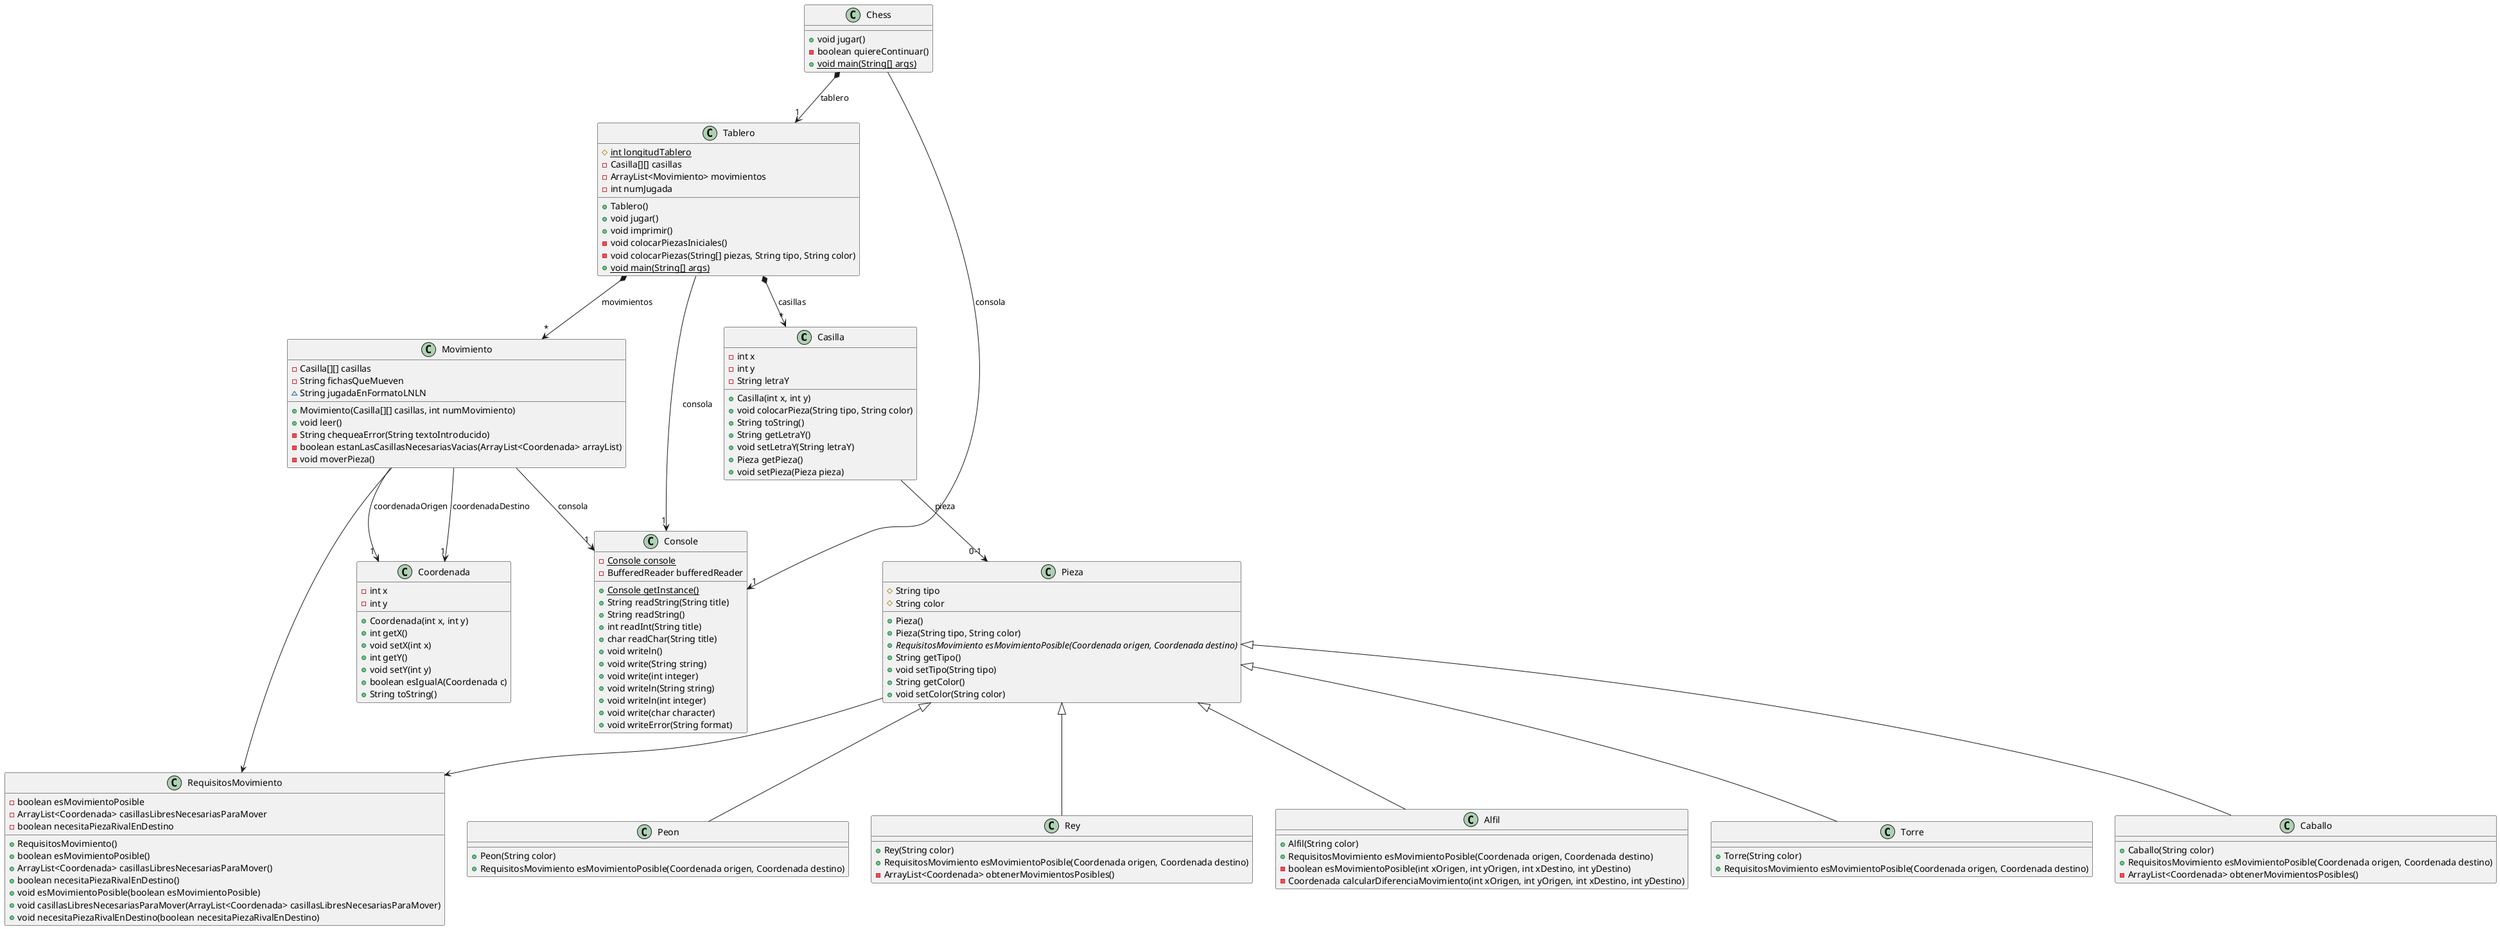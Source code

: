 @startuml
class Casilla [[java:chess.Casilla]] {
	-int x
	-int y
	-String letraY
	+Casilla(int x, int y)
	+void colocarPieza(String tipo, String color)
	+String toString()
	+String getLetraY()
	+void setLetraY(String letraY)
	+Pieza getPieza()
	+void setPieza(Pieza pieza)
}
class Pieza [[java:chess.Pieza]] {
}
Casilla --> "0-1" Pieza : pieza
class Chess [[java:chess.Chess]] {
	+void jugar()
	-boolean quiereContinuar()
	+{static}void main(String[] args)
}
class Tablero [[java:programaOrientadoObjetos.Tablero]] {
}
Chess *--> "1" Tablero : tablero
class Console [[java:mastermind.Console]] {
}
Chess --> "1" Console : consola
class Console [[java:chess.Console]] {
	-{static}Console console
	-BufferedReader bufferedReader
	+{static}Console getInstance()
	+String readString(String title)
	+String readString()
	+int readInt(String title)
	+char readChar(String title)
	+void writeln()
	+void write(String string)
	+void write(int integer)
	+void writeln(String string)
	+void writeln(int integer)
	+void write(char character)
	+void writeError(String format)
}
class Coordenada [[java:chess.Coordenada]] {
	-int x
	-int y
	+Coordenada(int x, int y)
	+int getX()
	+void setX(int x)
	+int getY()
	+void setY(int y)
	+boolean esIgualA(Coordenada c)
	+String toString()
}
class Torre [[java:chess.Torre]] {
	+Torre(String color)
	+RequisitosMovimiento esMovimientoPosible(Coordenada origen, Coordenada destino)
}
class Pieza [[java:chess.Pieza]] {
}
Pieza <|-- Torre
class Caballo [[java:chess.Caballo]] {
	+Caballo(String color)
	+RequisitosMovimiento esMovimientoPosible(Coordenada origen, Coordenada destino)
	-ArrayList<Coordenada> obtenerMovimientosPosibles()
}
class Pieza [[java:chess.Pieza]] {
}
Pieza <|-- Caballo

abstract class Pieza [[java:chess.Pieza]] {
	#String tipo
	#String color
	+Pieza()
	+Pieza(String tipo, String color)
	+{abstract}RequisitosMovimiento esMovimientoPosible(Coordenada origen, Coordenada destino)
	+String getTipo()
	+void setTipo(String tipo)
	+String getColor()
	+void setColor(String color)
}
class Peon [[java:chess.Peon]] {
	+Peon(String color)
	+RequisitosMovimiento esMovimientoPosible(Coordenada origen, Coordenada destino)
}
class Pieza [[java:chess.Pieza]] {
}
Pieza <|-- Peon
class Movimiento [[java:chess.Movimiento]] {
	-Casilla[][] casillas
	-String fichasQueMueven
	~String jugadaEnFormatoLNLN
	+Movimiento(Casilla[][] casillas, int numMovimiento)
	+void leer()
	-String chequeaError(String textoIntroducido)
	-boolean estanLasCasillasNecesariasVacias(ArrayList<Coordenada> arrayList)
	-void moverPieza()
}
class Coordenada [[java:programaOrientadoObjetos.Coordenada]] {
}
Movimiento --> "1" Coordenada : coordenadaOrigen
class Coordenada [[java:programaOrientadoObjetos.Coordenada]] {
}
Movimiento --> "1" Coordenada : coordenadaDestino
class Console [[java:mastermind.Console]] {
}
Movimiento --> "1" Console : consola
class Tablero [[java:chess.Tablero]] {
	#{static}int longitudTablero
	-Casilla[][] casillas
	-ArrayList<Movimiento> movimientos
	-int numJugada
	+Tablero()
	+void jugar()
	+void imprimir()
	-void colocarPiezasIniciales()
	-void colocarPiezas(String[] piezas, String tipo, String color)
	+{static}void main(String[] args)
}
class Console [[java:mastermind.Console]] {
}
Tablero --> "1" Console : consola
Tablero *--> "*" Movimiento : movimientos
Tablero *--> "*" Casilla : casillas
class Rey [[java:chess.Rey]] {
	+Rey(String color)
	+RequisitosMovimiento esMovimientoPosible(Coordenada origen, Coordenada destino)
	-ArrayList<Coordenada> obtenerMovimientosPosibles()
}
class Pieza [[java:chess.Pieza]] {
}
Pieza <|-- Rey

class RequisitosMovimiento [[java:chess.RequisitosMovimiento]] {
	-boolean esMovimientoPosible
	-ArrayList<Coordenada> casillasLibresNecesariasParaMover
	-boolean necesitaPiezaRivalEnDestino
	+RequisitosMovimiento()
	+boolean esMovimientoPosible()
	+ArrayList<Coordenada> casillasLibresNecesariasParaMover()
	+boolean necesitaPiezaRivalEnDestino()
	+void esMovimientoPosible(boolean esMovimientoPosible)
	+void casillasLibresNecesariasParaMover(ArrayList<Coordenada> casillasLibresNecesariasParaMover)
	+void necesitaPiezaRivalEnDestino(boolean necesitaPiezaRivalEnDestino)
}
class Alfil [[java:chess.Alfil]] {
	+Alfil(String color)
	+RequisitosMovimiento esMovimientoPosible(Coordenada origen, Coordenada destino)
	-boolean esMovimientoPosible(int xOrigen, int yOrigen, int xDestino, int yDestino)
	-Coordenada calcularDiferenciaMovimiento(int xOrigen, int yOrigen, int xDestino, int yDestino)
}
class Pieza [[java:chess.Pieza]] {
}
Pieza <|-- Alfil

Pieza --> RequisitosMovimiento
Movimiento --> RequisitosMovimiento
@enduml